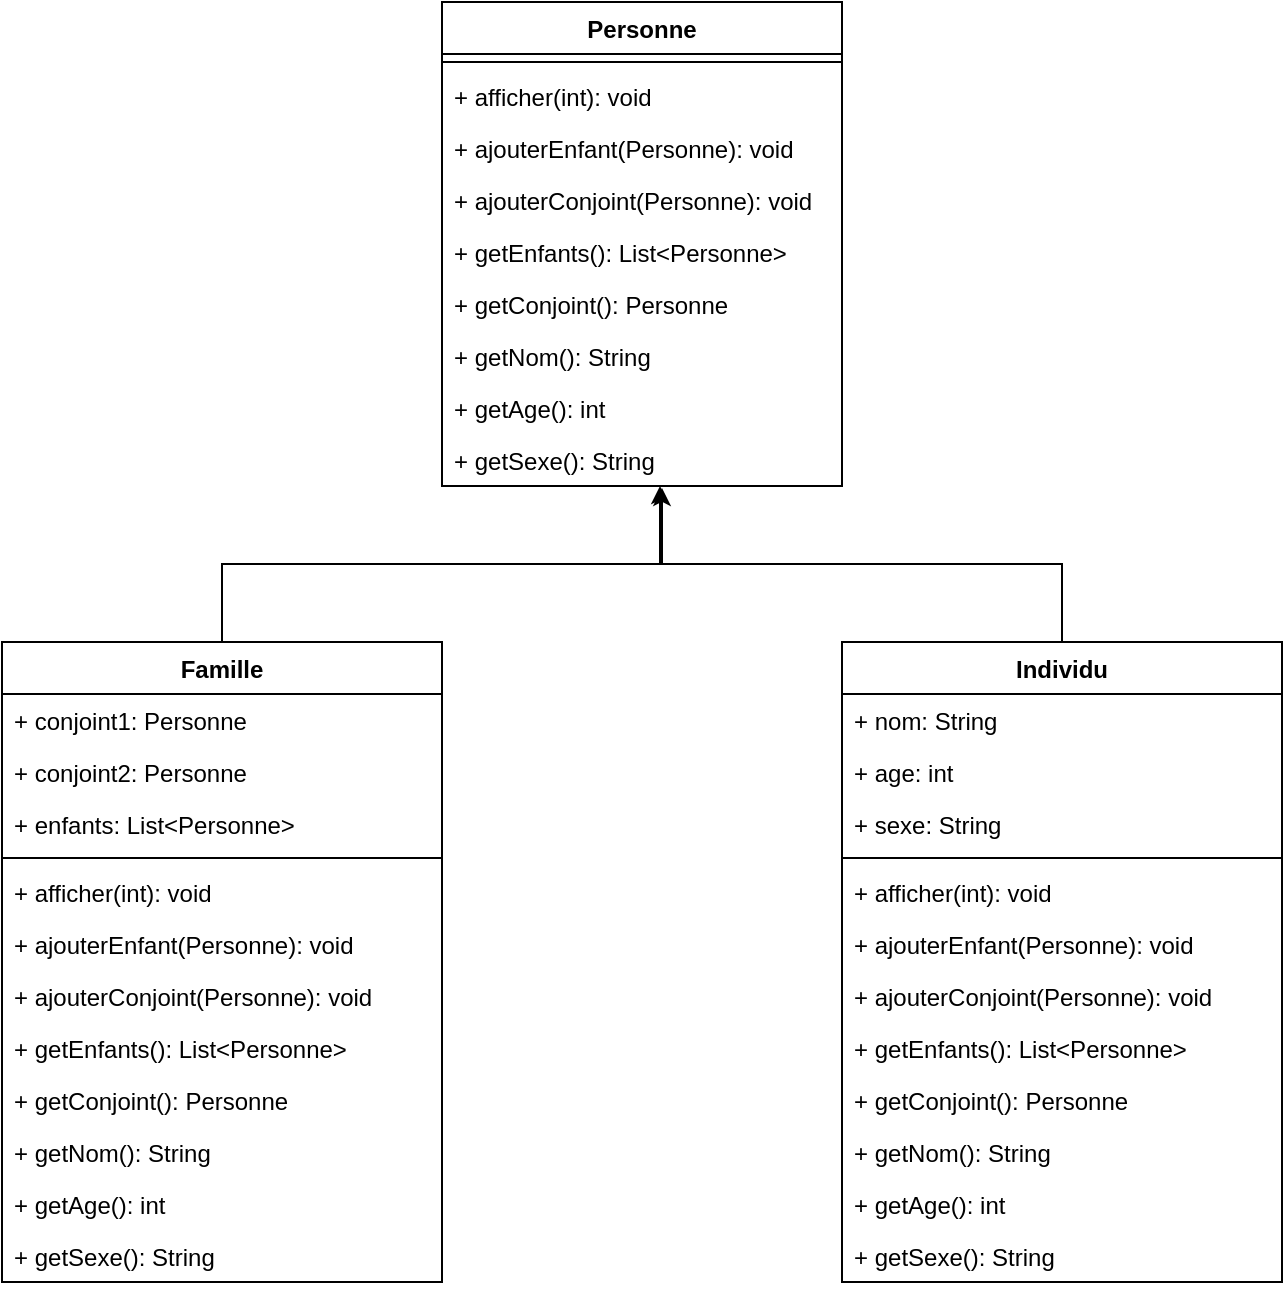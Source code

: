 <mxfile version="24.4.6" type="github">
  <diagram name="Page-1" id="koqjHjDorcuiCpkCrQ8J">
    <mxGraphModel dx="904" dy="581" grid="1" gridSize="10" guides="1" tooltips="1" connect="1" arrows="1" fold="1" page="1" pageScale="1" pageWidth="827" pageHeight="1169" math="0" shadow="0">
      <root>
        <mxCell id="0" />
        <mxCell id="1" parent="0" />
        <mxCell id="Umcm2e0d4sjn1qQ-VSp0-1" value="Personne" style="swimlane;fontStyle=1;align=center;verticalAlign=top;childLayout=stackLayout;horizontal=1;startSize=26;horizontalStack=0;resizeParent=1;resizeParentMax=0;resizeLast=0;collapsible=1;marginBottom=0;whiteSpace=wrap;html=1;" vertex="1" parent="1">
          <mxGeometry x="360" y="40" width="200" height="242" as="geometry" />
        </mxCell>
        <mxCell id="Umcm2e0d4sjn1qQ-VSp0-3" value="" style="line;strokeWidth=1;fillColor=none;align=left;verticalAlign=middle;spacingTop=-1;spacingLeft=3;spacingRight=3;rotatable=0;labelPosition=right;points=[];portConstraint=eastwest;strokeColor=inherit;" vertex="1" parent="Umcm2e0d4sjn1qQ-VSp0-1">
          <mxGeometry y="26" width="200" height="8" as="geometry" />
        </mxCell>
        <mxCell id="Umcm2e0d4sjn1qQ-VSp0-4" value="+ afficher(int): void" style="text;strokeColor=none;fillColor=none;align=left;verticalAlign=top;spacingLeft=4;spacingRight=4;overflow=hidden;rotatable=0;points=[[0,0.5],[1,0.5]];portConstraint=eastwest;whiteSpace=wrap;html=1;" vertex="1" parent="Umcm2e0d4sjn1qQ-VSp0-1">
          <mxGeometry y="34" width="200" height="26" as="geometry" />
        </mxCell>
        <mxCell id="Umcm2e0d4sjn1qQ-VSp0-5" value="+ ajouterEnfant(Personne): void" style="text;strokeColor=none;fillColor=none;align=left;verticalAlign=top;spacingLeft=4;spacingRight=4;overflow=hidden;rotatable=0;points=[[0,0.5],[1,0.5]];portConstraint=eastwest;whiteSpace=wrap;html=1;" vertex="1" parent="Umcm2e0d4sjn1qQ-VSp0-1">
          <mxGeometry y="60" width="200" height="26" as="geometry" />
        </mxCell>
        <mxCell id="Umcm2e0d4sjn1qQ-VSp0-6" value="+ ajouterConjoint(Personne): void" style="text;strokeColor=none;fillColor=none;align=left;verticalAlign=top;spacingLeft=4;spacingRight=4;overflow=hidden;rotatable=0;points=[[0,0.5],[1,0.5]];portConstraint=eastwest;whiteSpace=wrap;html=1;" vertex="1" parent="Umcm2e0d4sjn1qQ-VSp0-1">
          <mxGeometry y="86" width="200" height="26" as="geometry" />
        </mxCell>
        <mxCell id="Umcm2e0d4sjn1qQ-VSp0-7" value="+ getEnfants(): List&amp;lt;Personne&amp;gt;" style="text;strokeColor=none;fillColor=none;align=left;verticalAlign=top;spacingLeft=4;spacingRight=4;overflow=hidden;rotatable=0;points=[[0,0.5],[1,0.5]];portConstraint=eastwest;whiteSpace=wrap;html=1;" vertex="1" parent="Umcm2e0d4sjn1qQ-VSp0-1">
          <mxGeometry y="112" width="200" height="26" as="geometry" />
        </mxCell>
        <mxCell id="Umcm2e0d4sjn1qQ-VSp0-8" value="+ getConjoint(): Personne" style="text;strokeColor=none;fillColor=none;align=left;verticalAlign=top;spacingLeft=4;spacingRight=4;overflow=hidden;rotatable=0;points=[[0,0.5],[1,0.5]];portConstraint=eastwest;whiteSpace=wrap;html=1;" vertex="1" parent="Umcm2e0d4sjn1qQ-VSp0-1">
          <mxGeometry y="138" width="200" height="26" as="geometry" />
        </mxCell>
        <mxCell id="Umcm2e0d4sjn1qQ-VSp0-9" value="+ getNom(): String" style="text;strokeColor=none;fillColor=none;align=left;verticalAlign=top;spacingLeft=4;spacingRight=4;overflow=hidden;rotatable=0;points=[[0,0.5],[1,0.5]];portConstraint=eastwest;whiteSpace=wrap;html=1;" vertex="1" parent="Umcm2e0d4sjn1qQ-VSp0-1">
          <mxGeometry y="164" width="200" height="26" as="geometry" />
        </mxCell>
        <mxCell id="Umcm2e0d4sjn1qQ-VSp0-10" value="+ getAge(): int" style="text;strokeColor=none;fillColor=none;align=left;verticalAlign=top;spacingLeft=4;spacingRight=4;overflow=hidden;rotatable=0;points=[[0,0.5],[1,0.5]];portConstraint=eastwest;whiteSpace=wrap;html=1;" vertex="1" parent="Umcm2e0d4sjn1qQ-VSp0-1">
          <mxGeometry y="190" width="200" height="26" as="geometry" />
        </mxCell>
        <mxCell id="Umcm2e0d4sjn1qQ-VSp0-11" value="+ getSexe(): String" style="text;strokeColor=none;fillColor=none;align=left;verticalAlign=top;spacingLeft=4;spacingRight=4;overflow=hidden;rotatable=0;points=[[0,0.5],[1,0.5]];portConstraint=eastwest;whiteSpace=wrap;html=1;" vertex="1" parent="Umcm2e0d4sjn1qQ-VSp0-1">
          <mxGeometry y="216" width="200" height="26" as="geometry" />
        </mxCell>
        <mxCell id="Umcm2e0d4sjn1qQ-VSp0-12" value="Famille" style="swimlane;fontStyle=1;align=center;verticalAlign=top;childLayout=stackLayout;horizontal=1;startSize=26;horizontalStack=0;resizeParent=1;resizeParentMax=0;resizeLast=0;collapsible=1;marginBottom=0;whiteSpace=wrap;html=1;" vertex="1" parent="1">
          <mxGeometry x="140" y="360" width="220" height="320" as="geometry" />
        </mxCell>
        <mxCell id="Umcm2e0d4sjn1qQ-VSp0-13" value="+ conjoint1: Personne" style="text;strokeColor=none;fillColor=none;align=left;verticalAlign=top;spacingLeft=4;spacingRight=4;overflow=hidden;rotatable=0;points=[[0,0.5],[1,0.5]];portConstraint=eastwest;whiteSpace=wrap;html=1;" vertex="1" parent="Umcm2e0d4sjn1qQ-VSp0-12">
          <mxGeometry y="26" width="220" height="26" as="geometry" />
        </mxCell>
        <mxCell id="Umcm2e0d4sjn1qQ-VSp0-16" value="+ conjoint2: Personne" style="text;strokeColor=none;fillColor=none;align=left;verticalAlign=top;spacingLeft=4;spacingRight=4;overflow=hidden;rotatable=0;points=[[0,0.5],[1,0.5]];portConstraint=eastwest;whiteSpace=wrap;html=1;" vertex="1" parent="Umcm2e0d4sjn1qQ-VSp0-12">
          <mxGeometry y="52" width="220" height="26" as="geometry" />
        </mxCell>
        <mxCell id="Umcm2e0d4sjn1qQ-VSp0-17" value="+ enfants: List&amp;lt;Personne&amp;gt;" style="text;strokeColor=none;fillColor=none;align=left;verticalAlign=top;spacingLeft=4;spacingRight=4;overflow=hidden;rotatable=0;points=[[0,0.5],[1,0.5]];portConstraint=eastwest;whiteSpace=wrap;html=1;" vertex="1" parent="Umcm2e0d4sjn1qQ-VSp0-12">
          <mxGeometry y="78" width="220" height="26" as="geometry" />
        </mxCell>
        <mxCell id="Umcm2e0d4sjn1qQ-VSp0-14" value="" style="line;strokeWidth=1;fillColor=none;align=left;verticalAlign=middle;spacingTop=-1;spacingLeft=3;spacingRight=3;rotatable=0;labelPosition=right;points=[];portConstraint=eastwest;strokeColor=inherit;" vertex="1" parent="Umcm2e0d4sjn1qQ-VSp0-12">
          <mxGeometry y="104" width="220" height="8" as="geometry" />
        </mxCell>
        <mxCell id="Umcm2e0d4sjn1qQ-VSp0-18" value="+ afficher(int): void" style="text;strokeColor=none;fillColor=none;align=left;verticalAlign=top;spacingLeft=4;spacingRight=4;overflow=hidden;rotatable=0;points=[[0,0.5],[1,0.5]];portConstraint=eastwest;whiteSpace=wrap;html=1;" vertex="1" parent="Umcm2e0d4sjn1qQ-VSp0-12">
          <mxGeometry y="112" width="220" height="26" as="geometry" />
        </mxCell>
        <mxCell id="Umcm2e0d4sjn1qQ-VSp0-19" value="+ ajouterEnfant(Personne): void" style="text;strokeColor=none;fillColor=none;align=left;verticalAlign=top;spacingLeft=4;spacingRight=4;overflow=hidden;rotatable=0;points=[[0,0.5],[1,0.5]];portConstraint=eastwest;whiteSpace=wrap;html=1;" vertex="1" parent="Umcm2e0d4sjn1qQ-VSp0-12">
          <mxGeometry y="138" width="220" height="26" as="geometry" />
        </mxCell>
        <mxCell id="Umcm2e0d4sjn1qQ-VSp0-20" value="+ ajouterConjoint(Personne): void" style="text;strokeColor=none;fillColor=none;align=left;verticalAlign=top;spacingLeft=4;spacingRight=4;overflow=hidden;rotatable=0;points=[[0,0.5],[1,0.5]];portConstraint=eastwest;whiteSpace=wrap;html=1;" vertex="1" parent="Umcm2e0d4sjn1qQ-VSp0-12">
          <mxGeometry y="164" width="220" height="26" as="geometry" />
        </mxCell>
        <mxCell id="Umcm2e0d4sjn1qQ-VSp0-21" value="+ getEnfants(): List&amp;lt;Personne&amp;gt;" style="text;strokeColor=none;fillColor=none;align=left;verticalAlign=top;spacingLeft=4;spacingRight=4;overflow=hidden;rotatable=0;points=[[0,0.5],[1,0.5]];portConstraint=eastwest;whiteSpace=wrap;html=1;" vertex="1" parent="Umcm2e0d4sjn1qQ-VSp0-12">
          <mxGeometry y="190" width="220" height="26" as="geometry" />
        </mxCell>
        <mxCell id="Umcm2e0d4sjn1qQ-VSp0-22" value="+ getConjoint(): Personne" style="text;strokeColor=none;fillColor=none;align=left;verticalAlign=top;spacingLeft=4;spacingRight=4;overflow=hidden;rotatable=0;points=[[0,0.5],[1,0.5]];portConstraint=eastwest;whiteSpace=wrap;html=1;" vertex="1" parent="Umcm2e0d4sjn1qQ-VSp0-12">
          <mxGeometry y="216" width="220" height="26" as="geometry" />
        </mxCell>
        <mxCell id="Umcm2e0d4sjn1qQ-VSp0-23" value="+ getNom(): String" style="text;strokeColor=none;fillColor=none;align=left;verticalAlign=top;spacingLeft=4;spacingRight=4;overflow=hidden;rotatable=0;points=[[0,0.5],[1,0.5]];portConstraint=eastwest;whiteSpace=wrap;html=1;" vertex="1" parent="Umcm2e0d4sjn1qQ-VSp0-12">
          <mxGeometry y="242" width="220" height="26" as="geometry" />
        </mxCell>
        <mxCell id="Umcm2e0d4sjn1qQ-VSp0-24" value="+ getAge(): int" style="text;strokeColor=none;fillColor=none;align=left;verticalAlign=top;spacingLeft=4;spacingRight=4;overflow=hidden;rotatable=0;points=[[0,0.5],[1,0.5]];portConstraint=eastwest;whiteSpace=wrap;html=1;" vertex="1" parent="Umcm2e0d4sjn1qQ-VSp0-12">
          <mxGeometry y="268" width="220" height="26" as="geometry" />
        </mxCell>
        <mxCell id="Umcm2e0d4sjn1qQ-VSp0-25" value="+ getSexe(): String" style="text;strokeColor=none;fillColor=none;align=left;verticalAlign=top;spacingLeft=4;spacingRight=4;overflow=hidden;rotatable=0;points=[[0,0.5],[1,0.5]];portConstraint=eastwest;whiteSpace=wrap;html=1;" vertex="1" parent="Umcm2e0d4sjn1qQ-VSp0-12">
          <mxGeometry y="294" width="220" height="26" as="geometry" />
        </mxCell>
        <mxCell id="Umcm2e0d4sjn1qQ-VSp0-26" value="Individu" style="swimlane;fontStyle=1;align=center;verticalAlign=top;childLayout=stackLayout;horizontal=1;startSize=26;horizontalStack=0;resizeParent=1;resizeParentMax=0;resizeLast=0;collapsible=1;marginBottom=0;whiteSpace=wrap;html=1;" vertex="1" parent="1">
          <mxGeometry x="560" y="360" width="220" height="320" as="geometry" />
        </mxCell>
        <mxCell id="Umcm2e0d4sjn1qQ-VSp0-27" value="+ nom: String" style="text;strokeColor=none;fillColor=none;align=left;verticalAlign=top;spacingLeft=4;spacingRight=4;overflow=hidden;rotatable=0;points=[[0,0.5],[1,0.5]];portConstraint=eastwest;whiteSpace=wrap;html=1;" vertex="1" parent="Umcm2e0d4sjn1qQ-VSp0-26">
          <mxGeometry y="26" width="220" height="26" as="geometry" />
        </mxCell>
        <mxCell id="Umcm2e0d4sjn1qQ-VSp0-28" value="+ age: int" style="text;strokeColor=none;fillColor=none;align=left;verticalAlign=top;spacingLeft=4;spacingRight=4;overflow=hidden;rotatable=0;points=[[0,0.5],[1,0.5]];portConstraint=eastwest;whiteSpace=wrap;html=1;" vertex="1" parent="Umcm2e0d4sjn1qQ-VSp0-26">
          <mxGeometry y="52" width="220" height="26" as="geometry" />
        </mxCell>
        <mxCell id="Umcm2e0d4sjn1qQ-VSp0-29" value="+ sexe: String" style="text;strokeColor=none;fillColor=none;align=left;verticalAlign=top;spacingLeft=4;spacingRight=4;overflow=hidden;rotatable=0;points=[[0,0.5],[1,0.5]];portConstraint=eastwest;whiteSpace=wrap;html=1;" vertex="1" parent="Umcm2e0d4sjn1qQ-VSp0-26">
          <mxGeometry y="78" width="220" height="26" as="geometry" />
        </mxCell>
        <mxCell id="Umcm2e0d4sjn1qQ-VSp0-30" value="" style="line;strokeWidth=1;fillColor=none;align=left;verticalAlign=middle;spacingTop=-1;spacingLeft=3;spacingRight=3;rotatable=0;labelPosition=right;points=[];portConstraint=eastwest;strokeColor=inherit;" vertex="1" parent="Umcm2e0d4sjn1qQ-VSp0-26">
          <mxGeometry y="104" width="220" height="8" as="geometry" />
        </mxCell>
        <mxCell id="Umcm2e0d4sjn1qQ-VSp0-31" value="+ afficher(int): void" style="text;strokeColor=none;fillColor=none;align=left;verticalAlign=top;spacingLeft=4;spacingRight=4;overflow=hidden;rotatable=0;points=[[0,0.5],[1,0.5]];portConstraint=eastwest;whiteSpace=wrap;html=1;" vertex="1" parent="Umcm2e0d4sjn1qQ-VSp0-26">
          <mxGeometry y="112" width="220" height="26" as="geometry" />
        </mxCell>
        <mxCell id="Umcm2e0d4sjn1qQ-VSp0-32" value="+ ajouterEnfant(Personne): void" style="text;strokeColor=none;fillColor=none;align=left;verticalAlign=top;spacingLeft=4;spacingRight=4;overflow=hidden;rotatable=0;points=[[0,0.5],[1,0.5]];portConstraint=eastwest;whiteSpace=wrap;html=1;" vertex="1" parent="Umcm2e0d4sjn1qQ-VSp0-26">
          <mxGeometry y="138" width="220" height="26" as="geometry" />
        </mxCell>
        <mxCell id="Umcm2e0d4sjn1qQ-VSp0-33" value="+ ajouterConjoint(Personne): void" style="text;strokeColor=none;fillColor=none;align=left;verticalAlign=top;spacingLeft=4;spacingRight=4;overflow=hidden;rotatable=0;points=[[0,0.5],[1,0.5]];portConstraint=eastwest;whiteSpace=wrap;html=1;" vertex="1" parent="Umcm2e0d4sjn1qQ-VSp0-26">
          <mxGeometry y="164" width="220" height="26" as="geometry" />
        </mxCell>
        <mxCell id="Umcm2e0d4sjn1qQ-VSp0-34" value="+ getEnfants(): List&amp;lt;Personne&amp;gt;" style="text;strokeColor=none;fillColor=none;align=left;verticalAlign=top;spacingLeft=4;spacingRight=4;overflow=hidden;rotatable=0;points=[[0,0.5],[1,0.5]];portConstraint=eastwest;whiteSpace=wrap;html=1;" vertex="1" parent="Umcm2e0d4sjn1qQ-VSp0-26">
          <mxGeometry y="190" width="220" height="26" as="geometry" />
        </mxCell>
        <mxCell id="Umcm2e0d4sjn1qQ-VSp0-35" value="+ getConjoint(): Personne" style="text;strokeColor=none;fillColor=none;align=left;verticalAlign=top;spacingLeft=4;spacingRight=4;overflow=hidden;rotatable=0;points=[[0,0.5],[1,0.5]];portConstraint=eastwest;whiteSpace=wrap;html=1;" vertex="1" parent="Umcm2e0d4sjn1qQ-VSp0-26">
          <mxGeometry y="216" width="220" height="26" as="geometry" />
        </mxCell>
        <mxCell id="Umcm2e0d4sjn1qQ-VSp0-36" value="+ getNom(): String" style="text;strokeColor=none;fillColor=none;align=left;verticalAlign=top;spacingLeft=4;spacingRight=4;overflow=hidden;rotatable=0;points=[[0,0.5],[1,0.5]];portConstraint=eastwest;whiteSpace=wrap;html=1;" vertex="1" parent="Umcm2e0d4sjn1qQ-VSp0-26">
          <mxGeometry y="242" width="220" height="26" as="geometry" />
        </mxCell>
        <mxCell id="Umcm2e0d4sjn1qQ-VSp0-37" value="+ getAge(): int" style="text;strokeColor=none;fillColor=none;align=left;verticalAlign=top;spacingLeft=4;spacingRight=4;overflow=hidden;rotatable=0;points=[[0,0.5],[1,0.5]];portConstraint=eastwest;whiteSpace=wrap;html=1;" vertex="1" parent="Umcm2e0d4sjn1qQ-VSp0-26">
          <mxGeometry y="268" width="220" height="26" as="geometry" />
        </mxCell>
        <mxCell id="Umcm2e0d4sjn1qQ-VSp0-38" value="+ getSexe(): String" style="text;strokeColor=none;fillColor=none;align=left;verticalAlign=top;spacingLeft=4;spacingRight=4;overflow=hidden;rotatable=0;points=[[0,0.5],[1,0.5]];portConstraint=eastwest;whiteSpace=wrap;html=1;" vertex="1" parent="Umcm2e0d4sjn1qQ-VSp0-26">
          <mxGeometry y="294" width="220" height="26" as="geometry" />
        </mxCell>
        <mxCell id="Umcm2e0d4sjn1qQ-VSp0-39" style="edgeStyle=orthogonalEdgeStyle;rounded=0;orthogonalLoop=1;jettySize=auto;html=1;entryX=0.545;entryY=1;entryDx=0;entryDy=0;entryPerimeter=0;" edge="1" parent="1" source="Umcm2e0d4sjn1qQ-VSp0-12" target="Umcm2e0d4sjn1qQ-VSp0-11">
          <mxGeometry relative="1" as="geometry" />
        </mxCell>
        <mxCell id="Umcm2e0d4sjn1qQ-VSp0-40" style="edgeStyle=orthogonalEdgeStyle;rounded=0;orthogonalLoop=1;jettySize=auto;html=1;entryX=0.55;entryY=1.038;entryDx=0;entryDy=0;entryPerimeter=0;" edge="1" parent="1" source="Umcm2e0d4sjn1qQ-VSp0-26" target="Umcm2e0d4sjn1qQ-VSp0-11">
          <mxGeometry relative="1" as="geometry" />
        </mxCell>
      </root>
    </mxGraphModel>
  </diagram>
</mxfile>
